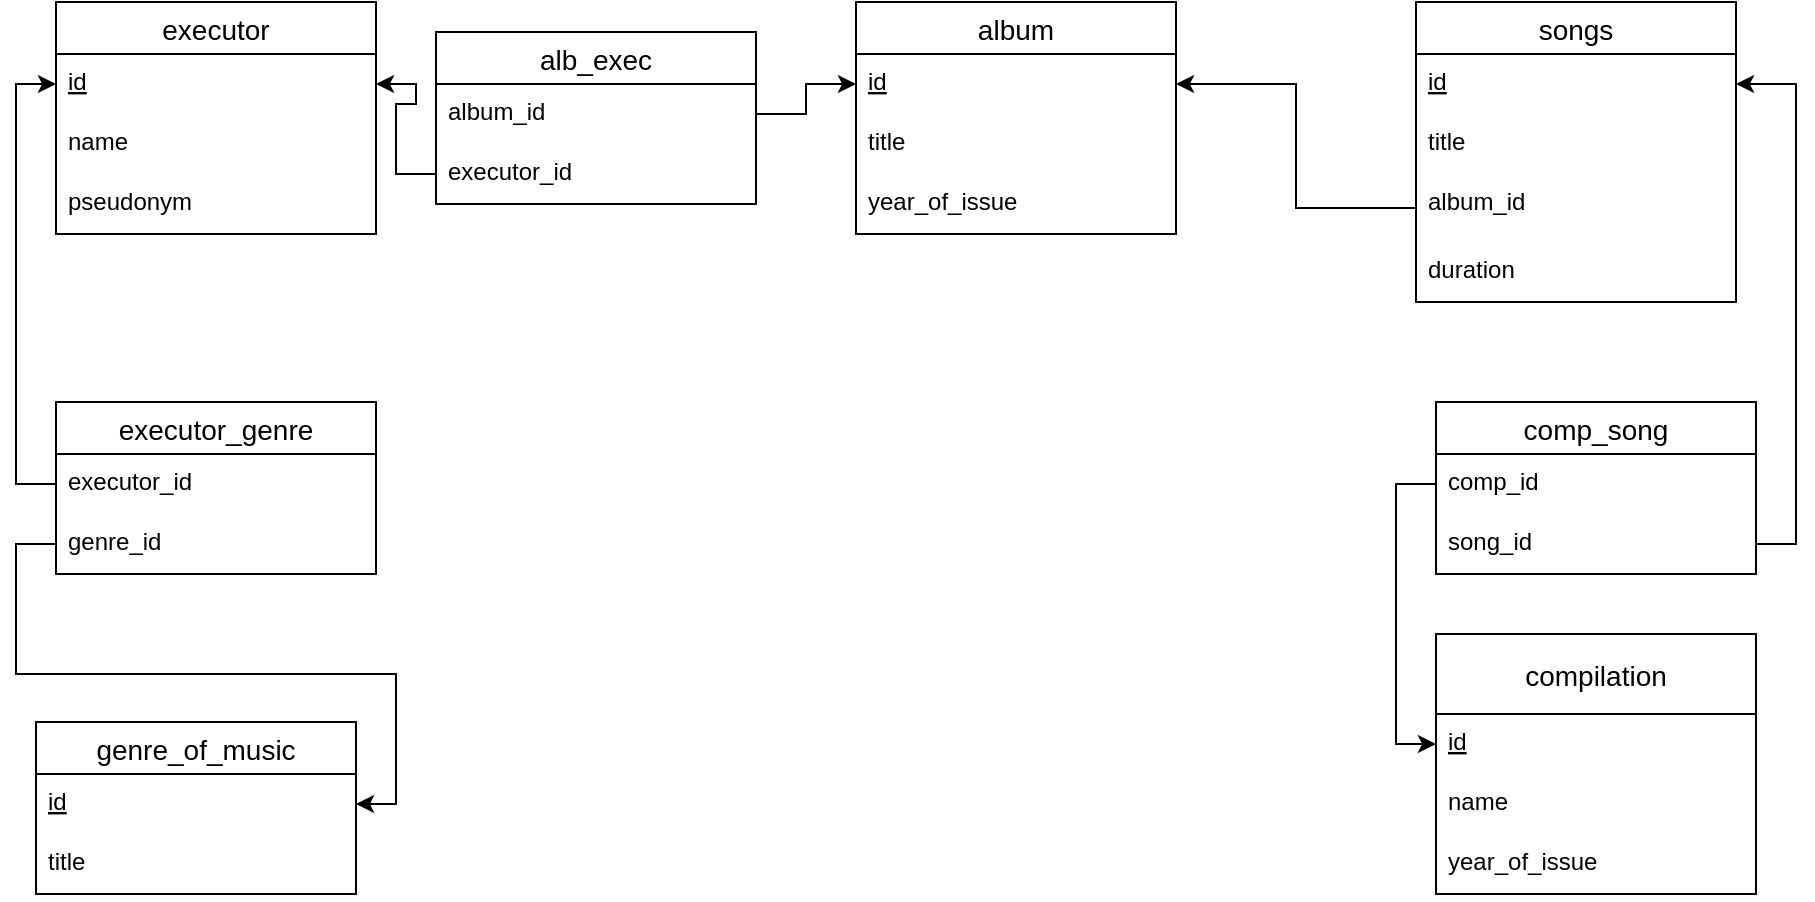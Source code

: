 <mxfile version="18.1.3" type="device"><diagram id="AsQPs1kAM65uprMUOl0z" name="Page-1"><mxGraphModel dx="701" dy="785" grid="1" gridSize="10" guides="1" tooltips="1" connect="1" arrows="1" fold="1" page="1" pageScale="1" pageWidth="1169" pageHeight="827" math="0" shadow="0"><root><mxCell id="0"/><mxCell id="1" parent="0"/><mxCell id="Z7H9J-ClER2bxcjODhpC-1" value="executor" style="swimlane;fontStyle=0;childLayout=stackLayout;horizontal=1;startSize=26;horizontalStack=0;resizeParent=1;resizeParentMax=0;resizeLast=0;collapsible=1;marginBottom=0;align=center;fontSize=14;" parent="1" vertex="1"><mxGeometry x="80" y="240" width="160" height="116" as="geometry"/></mxCell><mxCell id="Z7H9J-ClER2bxcjODhpC-2" value="id" style="text;strokeColor=none;fillColor=none;spacingLeft=4;spacingRight=4;overflow=hidden;rotatable=0;points=[[0,0.5],[1,0.5]];portConstraint=eastwest;fontSize=12;fontStyle=4" parent="Z7H9J-ClER2bxcjODhpC-1" vertex="1"><mxGeometry y="26" width="160" height="30" as="geometry"/></mxCell><mxCell id="Z7H9J-ClER2bxcjODhpC-3" value="name" style="text;strokeColor=none;fillColor=none;spacingLeft=4;spacingRight=4;overflow=hidden;rotatable=0;points=[[0,0.5],[1,0.5]];portConstraint=eastwest;fontSize=12;" parent="Z7H9J-ClER2bxcjODhpC-1" vertex="1"><mxGeometry y="56" width="160" height="30" as="geometry"/></mxCell><mxCell id="Z7H9J-ClER2bxcjODhpC-4" value="pseudonym" style="text;strokeColor=none;fillColor=none;spacingLeft=4;spacingRight=4;overflow=hidden;rotatable=0;points=[[0,0.5],[1,0.5]];portConstraint=eastwest;fontSize=12;" parent="Z7H9J-ClER2bxcjODhpC-1" vertex="1"><mxGeometry y="86" width="160" height="30" as="geometry"/></mxCell><mxCell id="Z7H9J-ClER2bxcjODhpC-10" value="album" style="swimlane;fontStyle=0;childLayout=stackLayout;horizontal=1;startSize=26;horizontalStack=0;resizeParent=1;resizeParentMax=0;resizeLast=0;collapsible=1;marginBottom=0;align=center;fontSize=14;" parent="1" vertex="1"><mxGeometry x="480" y="240" width="160" height="116" as="geometry"/></mxCell><mxCell id="Z7H9J-ClER2bxcjODhpC-11" value="id" style="text;strokeColor=none;fillColor=none;spacingLeft=4;spacingRight=4;overflow=hidden;rotatable=0;points=[[0,0.5],[1,0.5]];portConstraint=eastwest;fontSize=12;fontStyle=4" parent="Z7H9J-ClER2bxcjODhpC-10" vertex="1"><mxGeometry y="26" width="160" height="30" as="geometry"/></mxCell><mxCell id="Z7H9J-ClER2bxcjODhpC-13" value="title" style="text;strokeColor=none;fillColor=none;spacingLeft=4;spacingRight=4;overflow=hidden;rotatable=0;points=[[0,0.5],[1,0.5]];portConstraint=eastwest;fontSize=12;" parent="Z7H9J-ClER2bxcjODhpC-10" vertex="1"><mxGeometry y="56" width="160" height="30" as="geometry"/></mxCell><mxCell id="Z7H9J-ClER2bxcjODhpC-14" value="year_of_issue" style="text;strokeColor=none;fillColor=none;spacingLeft=4;spacingRight=4;overflow=hidden;rotatable=0;points=[[0,0.5],[1,0.5]];portConstraint=eastwest;fontSize=12;" parent="Z7H9J-ClER2bxcjODhpC-10" vertex="1"><mxGeometry y="86" width="160" height="30" as="geometry"/></mxCell><mxCell id="Z7H9J-ClER2bxcjODhpC-15" style="edgeStyle=orthogonalEdgeStyle;rounded=0;orthogonalLoop=1;jettySize=auto;html=1;exitX=0;exitY=0.5;exitDx=0;exitDy=0;entryX=1;entryY=0.5;entryDx=0;entryDy=0;" parent="1" source="Z7H9J-ClER2bxcjODhpC-12" target="Z7H9J-ClER2bxcjODhpC-2" edge="1"><mxGeometry relative="1" as="geometry"><mxPoint x="260" y="290" as="targetPoint"/></mxGeometry></mxCell><mxCell id="Z7H9J-ClER2bxcjODhpC-16" value="songs" style="swimlane;fontStyle=0;childLayout=stackLayout;horizontal=1;startSize=26;horizontalStack=0;resizeParent=1;resizeParentMax=0;resizeLast=0;collapsible=1;marginBottom=0;align=center;fontSize=14;" parent="1" vertex="1"><mxGeometry x="760" y="240" width="160" height="150" as="geometry"/></mxCell><mxCell id="Z7H9J-ClER2bxcjODhpC-17" value="id" style="text;strokeColor=none;fillColor=none;spacingLeft=4;spacingRight=4;overflow=hidden;rotatable=0;points=[[0,0.5],[1,0.5]];portConstraint=eastwest;fontSize=12;fontStyle=4" parent="Z7H9J-ClER2bxcjODhpC-16" vertex="1"><mxGeometry y="26" width="160" height="30" as="geometry"/></mxCell><mxCell id="Z7H9J-ClER2bxcjODhpC-19" value="title" style="text;strokeColor=none;fillColor=none;spacingLeft=4;spacingRight=4;overflow=hidden;rotatable=0;points=[[0,0.5],[1,0.5]];portConstraint=eastwest;fontSize=12;" parent="Z7H9J-ClER2bxcjODhpC-16" vertex="1"><mxGeometry y="56" width="160" height="30" as="geometry"/></mxCell><mxCell id="Z7H9J-ClER2bxcjODhpC-18" value="album_id" style="text;strokeColor=none;fillColor=none;spacingLeft=4;spacingRight=4;overflow=hidden;rotatable=0;points=[[0,0.5],[1,0.5]];portConstraint=eastwest;fontSize=12;" parent="Z7H9J-ClER2bxcjODhpC-16" vertex="1"><mxGeometry y="86" width="160" height="34" as="geometry"/></mxCell><mxCell id="Z7H9J-ClER2bxcjODhpC-21" value="duration" style="text;strokeColor=none;fillColor=none;spacingLeft=4;spacingRight=4;overflow=hidden;rotatable=0;points=[[0,0.5],[1,0.5]];portConstraint=eastwest;fontSize=12;" parent="Z7H9J-ClER2bxcjODhpC-16" vertex="1"><mxGeometry y="120" width="160" height="30" as="geometry"/></mxCell><mxCell id="Z7H9J-ClER2bxcjODhpC-31" value="genre_of_music" style="swimlane;fontStyle=0;childLayout=stackLayout;horizontal=1;startSize=26;horizontalStack=0;resizeParent=1;resizeParentMax=0;resizeLast=0;collapsible=1;marginBottom=0;align=center;fontSize=14;" parent="1" vertex="1"><mxGeometry x="70" y="600" width="160" height="86" as="geometry"/></mxCell><mxCell id="Z7H9J-ClER2bxcjODhpC-32" value="id" style="text;strokeColor=none;fillColor=none;spacingLeft=4;spacingRight=4;overflow=hidden;rotatable=0;points=[[0,0.5],[1,0.5]];portConstraint=eastwest;fontSize=12;fontStyle=4" parent="Z7H9J-ClER2bxcjODhpC-31" vertex="1"><mxGeometry y="26" width="160" height="30" as="geometry"/></mxCell><mxCell id="Z7H9J-ClER2bxcjODhpC-38" value="title" style="text;strokeColor=none;fillColor=none;spacingLeft=4;spacingRight=4;overflow=hidden;rotatable=0;points=[[0,0.5],[1,0.5]];portConstraint=eastwest;fontSize=12;" parent="Z7H9J-ClER2bxcjODhpC-31" vertex="1"><mxGeometry y="56" width="160" height="30" as="geometry"/></mxCell><mxCell id="rzRkwkYPMhmFBSRl76_V-1" value="compilation" style="swimlane;fontStyle=0;childLayout=stackLayout;horizontal=1;startSize=40;horizontalStack=0;resizeParent=1;resizeParentMax=0;resizeLast=0;collapsible=1;marginBottom=0;align=center;fontSize=14;" parent="1" vertex="1"><mxGeometry x="770" y="556" width="160" height="130" as="geometry"/></mxCell><mxCell id="rzRkwkYPMhmFBSRl76_V-2" value="id" style="text;strokeColor=none;fillColor=none;spacingLeft=4;spacingRight=4;overflow=hidden;rotatable=0;points=[[0,0.5],[1,0.5]];portConstraint=eastwest;fontSize=12;fontStyle=4" parent="rzRkwkYPMhmFBSRl76_V-1" vertex="1"><mxGeometry y="40" width="160" height="30" as="geometry"/></mxCell><mxCell id="rzRkwkYPMhmFBSRl76_V-3" value="name" style="text;strokeColor=none;fillColor=none;spacingLeft=4;spacingRight=4;overflow=hidden;rotatable=0;points=[[0,0.5],[1,0.5]];portConstraint=eastwest;fontSize=12;" parent="rzRkwkYPMhmFBSRl76_V-1" vertex="1"><mxGeometry y="70" width="160" height="30" as="geometry"/></mxCell><mxCell id="s3G6YKdONxQuUF0E_xcJ-1" value="year_of_issue" style="text;strokeColor=none;fillColor=none;spacingLeft=4;spacingRight=4;overflow=hidden;rotatable=0;points=[[0,0.5],[1,0.5]];portConstraint=eastwest;fontSize=12;" parent="rzRkwkYPMhmFBSRl76_V-1" vertex="1"><mxGeometry y="100" width="160" height="30" as="geometry"/></mxCell><mxCell id="s3G6YKdONxQuUF0E_xcJ-4" value="executor_genre" style="swimlane;fontStyle=0;childLayout=stackLayout;horizontal=1;startSize=26;horizontalStack=0;resizeParent=1;resizeParentMax=0;resizeLast=0;collapsible=1;marginBottom=0;align=center;fontSize=14;" parent="1" vertex="1"><mxGeometry x="80" y="440" width="160" height="86" as="geometry"/></mxCell><mxCell id="s3G6YKdONxQuUF0E_xcJ-5" value="executor_id" style="text;strokeColor=none;fillColor=none;spacingLeft=4;spacingRight=4;overflow=hidden;rotatable=0;points=[[0,0.5],[1,0.5]];portConstraint=eastwest;fontSize=12;" parent="s3G6YKdONxQuUF0E_xcJ-4" vertex="1"><mxGeometry y="26" width="160" height="30" as="geometry"/></mxCell><mxCell id="s3G6YKdONxQuUF0E_xcJ-6" value="genre_id" style="text;strokeColor=none;fillColor=none;spacingLeft=4;spacingRight=4;overflow=hidden;rotatable=0;points=[[0,0.5],[1,0.5]];portConstraint=eastwest;fontSize=12;" parent="s3G6YKdONxQuUF0E_xcJ-4" vertex="1"><mxGeometry y="56" width="160" height="30" as="geometry"/></mxCell><mxCell id="s3G6YKdONxQuUF0E_xcJ-10" style="edgeStyle=orthogonalEdgeStyle;rounded=0;orthogonalLoop=1;jettySize=auto;html=1;exitX=0;exitY=0.5;exitDx=0;exitDy=0;entryX=1;entryY=0.5;entryDx=0;entryDy=0;" parent="1" source="s3G6YKdONxQuUF0E_xcJ-6" target="Z7H9J-ClER2bxcjODhpC-32" edge="1"><mxGeometry relative="1" as="geometry"/></mxCell><mxCell id="6SCKmxha20U9NEAwq8Kw-2" style="edgeStyle=orthogonalEdgeStyle;rounded=0;orthogonalLoop=1;jettySize=auto;html=1;exitX=0;exitY=0.5;exitDx=0;exitDy=0;entryX=0;entryY=0.5;entryDx=0;entryDy=0;" edge="1" parent="1" source="s3G6YKdONxQuUF0E_xcJ-5" target="Z7H9J-ClER2bxcjODhpC-2"><mxGeometry relative="1" as="geometry"><mxPoint x="50" y="480" as="targetPoint"/></mxGeometry></mxCell><mxCell id="6SCKmxha20U9NEAwq8Kw-3" value="alb_exec" style="swimlane;fontStyle=0;childLayout=stackLayout;horizontal=1;startSize=26;horizontalStack=0;resizeParent=1;resizeParentMax=0;resizeLast=0;collapsible=1;marginBottom=0;align=center;fontSize=14;" vertex="1" parent="1"><mxGeometry x="270" y="255" width="160" height="86" as="geometry"/></mxCell><mxCell id="6SCKmxha20U9NEAwq8Kw-4" value="album_id" style="text;strokeColor=none;fillColor=none;spacingLeft=4;spacingRight=4;overflow=hidden;rotatable=0;points=[[0,0.5],[1,0.5]];portConstraint=eastwest;fontSize=12;" vertex="1" parent="6SCKmxha20U9NEAwq8Kw-3"><mxGeometry y="26" width="160" height="30" as="geometry"/></mxCell><mxCell id="Z7H9J-ClER2bxcjODhpC-12" value="executor_id" style="text;strokeColor=none;fillColor=none;spacingLeft=4;spacingRight=4;overflow=hidden;rotatable=0;points=[[0,0.5],[1,0.5]];portConstraint=eastwest;fontSize=12;" parent="6SCKmxha20U9NEAwq8Kw-3" vertex="1"><mxGeometry y="56" width="160" height="30" as="geometry"/></mxCell><mxCell id="6SCKmxha20U9NEAwq8Kw-7" value="comp_song" style="swimlane;fontStyle=0;childLayout=stackLayout;horizontal=1;startSize=26;horizontalStack=0;resizeParent=1;resizeParentMax=0;resizeLast=0;collapsible=1;marginBottom=0;align=center;fontSize=14;" vertex="1" parent="1"><mxGeometry x="770" y="440" width="160" height="86" as="geometry"/></mxCell><mxCell id="6SCKmxha20U9NEAwq8Kw-8" value="comp_id" style="text;strokeColor=none;fillColor=none;spacingLeft=4;spacingRight=4;overflow=hidden;rotatable=0;points=[[0,0.5],[1,0.5]];portConstraint=eastwest;fontSize=12;" vertex="1" parent="6SCKmxha20U9NEAwq8Kw-7"><mxGeometry y="26" width="160" height="30" as="geometry"/></mxCell><mxCell id="rzRkwkYPMhmFBSRl76_V-4" value="song_id" style="text;strokeColor=none;fillColor=none;spacingLeft=4;spacingRight=4;overflow=hidden;rotatable=0;points=[[0,0.5],[1,0.5]];portConstraint=eastwest;fontSize=12;" parent="6SCKmxha20U9NEAwq8Kw-7" vertex="1"><mxGeometry y="56" width="160" height="30" as="geometry"/></mxCell><mxCell id="6SCKmxha20U9NEAwq8Kw-13" style="edgeStyle=orthogonalEdgeStyle;rounded=0;orthogonalLoop=1;jettySize=auto;html=1;exitX=0;exitY=0.5;exitDx=0;exitDy=0;" edge="1" parent="1" source="Z7H9J-ClER2bxcjODhpC-18" target="Z7H9J-ClER2bxcjODhpC-11"><mxGeometry relative="1" as="geometry"/></mxCell><mxCell id="6SCKmxha20U9NEAwq8Kw-19" style="edgeStyle=orthogonalEdgeStyle;rounded=0;orthogonalLoop=1;jettySize=auto;html=1;exitX=1;exitY=0.5;exitDx=0;exitDy=0;entryX=0;entryY=0.5;entryDx=0;entryDy=0;" edge="1" parent="1" source="6SCKmxha20U9NEAwq8Kw-4" target="Z7H9J-ClER2bxcjODhpC-11"><mxGeometry relative="1" as="geometry"/></mxCell><mxCell id="6SCKmxha20U9NEAwq8Kw-20" style="edgeStyle=orthogonalEdgeStyle;rounded=0;orthogonalLoop=1;jettySize=auto;html=1;exitX=0;exitY=0.5;exitDx=0;exitDy=0;entryX=0;entryY=0.5;entryDx=0;entryDy=0;" edge="1" parent="1" source="6SCKmxha20U9NEAwq8Kw-8" target="rzRkwkYPMhmFBSRl76_V-2"><mxGeometry relative="1" as="geometry"><mxPoint x="740" y="511" as="targetPoint"/></mxGeometry></mxCell><mxCell id="6SCKmxha20U9NEAwq8Kw-22" style="edgeStyle=orthogonalEdgeStyle;rounded=0;orthogonalLoop=1;jettySize=auto;html=1;exitX=1;exitY=0.5;exitDx=0;exitDy=0;entryX=1;entryY=0.5;entryDx=0;entryDy=0;" edge="1" parent="1" source="rzRkwkYPMhmFBSRl76_V-4" target="Z7H9J-ClER2bxcjODhpC-17"><mxGeometry relative="1" as="geometry"><mxPoint x="960" y="270" as="targetPoint"/></mxGeometry></mxCell></root></mxGraphModel></diagram></mxfile>